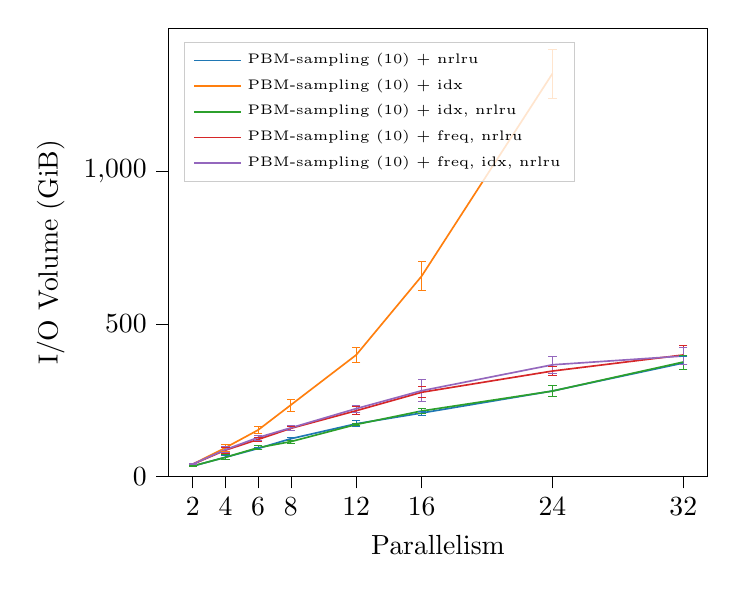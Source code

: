 % This file was created with tikzplotlib v0.10.1.
\begin{tikzpicture}

\definecolor{crimson2143940}{RGB}{214,39,40}
\definecolor{darkgray176}{RGB}{176,176,176}
\definecolor{darkorange25512714}{RGB}{255,127,14}
\definecolor{forestgreen4416044}{RGB}{44,160,44}
\definecolor{lightgray204}{RGB}{204,204,204}
\definecolor{mediumpurple148103189}{RGB}{148,103,189}
\definecolor{steelblue31119180}{RGB}{31,119,180}

\begin{axis}[
legend cell align={left},
legend style={
  font=\tiny,
  fill opacity=0.8,
  draw opacity=1,
  text opacity=1,
  at={(0.03,0.97)},
  anchor=north west,
  draw=lightgray204
},
tick align=outside,
tick pos=left,
%title={IO volume vs parallelism - Sequential index scans EXTRAS},
x grid style={darkgray176},
xlabel={Parallelism},
xtick=data,
xmin=0.5, xmax=33.5,
xtick style={color=black},
y grid style={darkgray176},
ylabel={I/O Volume (GiB)},
ymin=0, ymax=1469.227,
ytick style={color=black}
]
\path [draw=steelblue31119180, line width=0.3px]
(axis cs:2,32.414)
--(axis cs:2,35.951);

\path [draw=steelblue31119180, line width=0.3px]
(axis cs:4,55.58)
--(axis cs:4,70.679);

\path [draw=steelblue31119180, line width=0.3px]
(axis cs:6,89.708)
--(axis cs:6,94.29);

\path [draw=steelblue31119180, line width=0.3px]
(axis cs:8,119.463)
--(axis cs:8,128.424);

\path [draw=steelblue31119180, line width=0.3px]
(axis cs:12,163.268)
--(axis cs:12,182.751);

\path [draw=steelblue31119180, line width=0.3px]
(axis cs:16,201.821)
--(axis cs:16,214.559);

\path [draw=steelblue31119180, line width=0.3px]
(axis cs:24,262.553)
--(axis cs:24,298.283);

\path [draw=steelblue31119180, line width=0.3px]
(axis cs:32,351.707)
--(axis cs:32,392.289);

\addplot [line width=0.3px, steelblue31119180, mark=-, mark size=1.5, mark options={solid}, only marks, forget plot]
table {%
2 32.414
4 55.58
6 89.708
8 119.463
12 163.268
16 201.821
24 262.553
32 351.707
};
\addplot [line width=0.3px, steelblue31119180, mark=-, mark size=1.5, mark options={solid}, only marks, forget plot]
table {%
2 35.951
4 70.679
6 94.29
8 128.424
12 182.751
16 214.559
24 298.283
32 392.289
};
\path [draw=darkorange25512714, line width=0.3px]
(axis cs:2,38.426)
--(axis cs:2,42.185);

\path [draw=darkorange25512714, line width=0.3px]
(axis cs:4,82.518)
--(axis cs:4,106.559);

\path [draw=darkorange25512714, line width=0.3px]
(axis cs:6,140.496)
--(axis cs:6,164.595);

\path [draw=darkorange25512714, line width=0.3px]
(axis cs:8,214.739)
--(axis cs:8,254.399);

\path [draw=darkorange25512714, line width=0.3px]
(axis cs:12,374.14)
--(axis cs:12,423.112);

\path [draw=darkorange25512714, line width=0.3px]
(axis cs:16,610.26)
--(axis cs:16,703.447);

\path [draw=darkorange25512714, line width=0.3px]
(axis cs:24,1240.724)
--(axis cs:24,1400.807);

\addplot [line width=0.3px, darkorange25512714, mark=-, mark size=1.5, mark options={solid}, only marks, forget plot]
table {%
2 38.426
4 82.518
6 140.496
8 214.739
12 374.14
16 610.26
24 1240.724
};
\addplot [line width=0.3px, darkorange25512714, mark=-, mark size=1.5, mark options={solid}, only marks, forget plot]
table {%
2 42.185
4 106.559
6 164.595
8 254.399
12 423.112
16 703.447
24 1400.807
};
\path [draw=forestgreen4416044, line width=0.3px]
(axis cs:2,33.223)
--(axis cs:2,35.884);

\path [draw=forestgreen4416044, line width=0.3px]
(axis cs:4,55.103)
--(axis cs:4,70.967);

\path [draw=forestgreen4416044, line width=0.3px]
(axis cs:6,88.088)
--(axis cs:6,101.009);

\path [draw=forestgreen4416044, line width=0.3px]
(axis cs:8,109.502)
--(axis cs:8,119.306);

\path [draw=forestgreen4416044, line width=0.3px]
(axis cs:12,166.833)
--(axis cs:12,174.507);

\path [draw=forestgreen4416044, line width=0.3px]
(axis cs:16,205.942)
--(axis cs:16,223.903);

\path [draw=forestgreen4416044, line width=0.3px]
(axis cs:24,260.99)
--(axis cs:24,299.293);

\path [draw=forestgreen4416044, line width=0.3px]
(axis cs:32,352.475)
--(axis cs:32,398.22);

\addplot [line width=0.3px, forestgreen4416044, mark=-, mark size=1.5, mark options={solid}, only marks, forget plot]
table {%
2 33.223
4 55.103
6 88.088
8 109.502
12 166.833
16 205.942
24 260.99
32 352.475
};
\addplot [line width=0.3px, forestgreen4416044, mark=-, mark size=1.5, mark options={solid}, only marks, forget plot]
table {%
2 35.884
4 70.967
6 101.009
8 119.306
12 174.507
16 223.903
24 299.293
32 398.22
};
\path [draw=crimson2143940, line width=0.3px]
(axis cs:2,38.16)
--(axis cs:2,42.251);

\path [draw=crimson2143940, line width=0.3px]
(axis cs:4,76.962)
--(axis cs:4,95.87);

\path [draw=crimson2143940, line width=0.3px]
(axis cs:6,113.828)
--(axis cs:6,129.349);

\path [draw=crimson2143940, line width=0.3px]
(axis cs:8,150.814)
--(axis cs:8,165.067);

\path [draw=crimson2143940, line width=0.3px]
(axis cs:12,203.375)
--(axis cs:12,228.224);

\path [draw=crimson2143940, line width=0.3px]
(axis cs:16,258.401)
--(axis cs:16,293.853);

\path [draw=crimson2143940, line width=0.3px]
(axis cs:24,332.336)
--(axis cs:24,359.308);

\path [draw=crimson2143940, line width=0.3px]
(axis cs:32,366.103)
--(axis cs:32,430.764);

\addplot [line width=0.3px, crimson2143940, mark=-, mark size=1.5, mark options={solid}, only marks, forget plot]
table {%
2 38.16
4 76.962
6 113.828
8 150.814
12 203.375
16 258.401
24 332.336
32 366.103
};
\addplot [line width=0.3px, crimson2143940, mark=-, mark size=1.5, mark options={solid}, only marks, forget plot]
table {%
2 42.251
4 95.87
6 129.349
8 165.067
12 228.224
16 293.853
24 359.308
32 430.764
};
\path [draw=mediumpurple148103189, line width=0.3px]
(axis cs:2,38.709)
--(axis cs:2,42.889);

\path [draw=mediumpurple148103189, line width=0.3px]
(axis cs:4,77.612)
--(axis cs:4,98.973);

\path [draw=mediumpurple148103189, line width=0.3px]
(axis cs:6,119.931)
--(axis cs:6,135.888);

\path [draw=mediumpurple148103189, line width=0.3px]
(axis cs:8,150.732)
--(axis cs:8,168.504);

\path [draw=mediumpurple148103189, line width=0.3px]
(axis cs:12,210.811)
--(axis cs:12,234.429);

\path [draw=mediumpurple148103189, line width=0.3px]
(axis cs:16,245.242)
--(axis cs:16,317.32);

\path [draw=mediumpurple148103189, line width=0.3px]
(axis cs:24,337.764)
--(axis cs:24,394.756);

\path [draw=mediumpurple148103189, line width=0.3px]
(axis cs:32,366.901)
--(axis cs:32,423.101);

\addplot [line width=0.3px, mediumpurple148103189, mark=-, mark size=1.5, mark options={solid}, only marks, forget plot]
table {%
2 38.709
4 77.612
6 119.931
8 150.732
12 210.811
16 245.242
24 337.764
32 366.901
};
\addplot [line width=0.3px, mediumpurple148103189, mark=-, mark size=1.5, mark options={solid}, only marks, forget plot]
table {%
2 42.889
4 98.973
6 135.888
8 168.504
12 234.429
16 317.32
24 394.756
32 423.101
};
\addplot [semithick, steelblue31119180]
table {%
2 34.183
4 63.13
6 91.999
8 123.943
12 173.009
16 208.19
24 280.418
32 371.998
};
\addlegendentry{PBM-sampling (10) + nrlru}
\addplot [semithick, darkorange25512714]
table {%
2 40.306
4 94.538
6 152.546
8 234.569
12 398.626
16 656.853
24 1320.766
};
\addlegendentry{PBM-sampling (10) + idx}
\addplot [semithick, forestgreen4416044]
table {%
2 34.554
4 63.035
6 94.548
8 114.404
12 170.67
16 214.923
24 280.142
32 375.347
};
\addlegendentry{PBM-sampling (10) + idx, nrlru}
\addplot [semithick, crimson2143940]
table {%
2 40.205
4 86.416
6 121.588
8 157.94
12 215.8
16 276.127
24 345.822
32 398.434
};
\addlegendentry{PBM-sampling (10) + freq, nrlru}
\addplot [semithick, mediumpurple148103189]
table {%
2 40.799
4 88.292
6 127.91
8 159.618
12 222.62
16 281.281
24 366.26
32 395.001
};
\addlegendentry{PBM-sampling (10) + freq, idx, nrlru}
\end{axis}

\end{tikzpicture}
